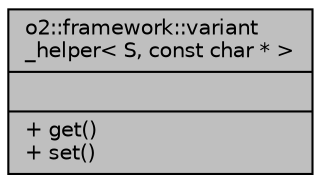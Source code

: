 digraph "o2::framework::variant_helper&lt; S, const char * &gt;"
{
 // INTERACTIVE_SVG=YES
  bgcolor="transparent";
  edge [fontname="Helvetica",fontsize="10",labelfontname="Helvetica",labelfontsize="10"];
  node [fontname="Helvetica",fontsize="10",shape=record];
  Node1 [label="{o2::framework::variant\l_helper\< S, const char * \>\n||+ get()\l+ set()\l}",height=0.2,width=0.4,color="black", fillcolor="grey75", style="filled", fontcolor="black"];
}
